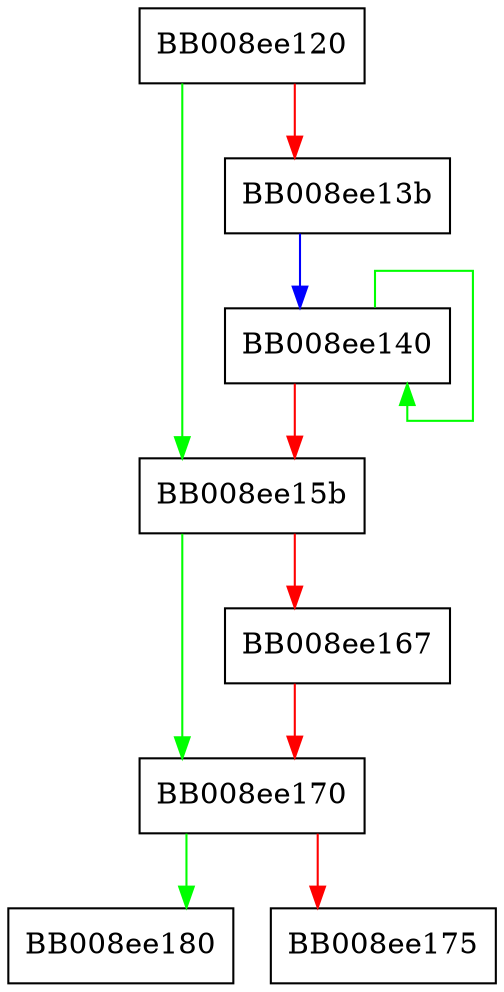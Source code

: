 digraph _dl_deallocate_tls {
  node [shape="box"];
  graph [splines=ortho];
  BB008ee120 -> BB008ee15b [color="green"];
  BB008ee120 -> BB008ee13b [color="red"];
  BB008ee13b -> BB008ee140 [color="blue"];
  BB008ee140 -> BB008ee140 [color="green"];
  BB008ee140 -> BB008ee15b [color="red"];
  BB008ee15b -> BB008ee170 [color="green"];
  BB008ee15b -> BB008ee167 [color="red"];
  BB008ee167 -> BB008ee170 [color="red"];
  BB008ee170 -> BB008ee180 [color="green"];
  BB008ee170 -> BB008ee175 [color="red"];
}